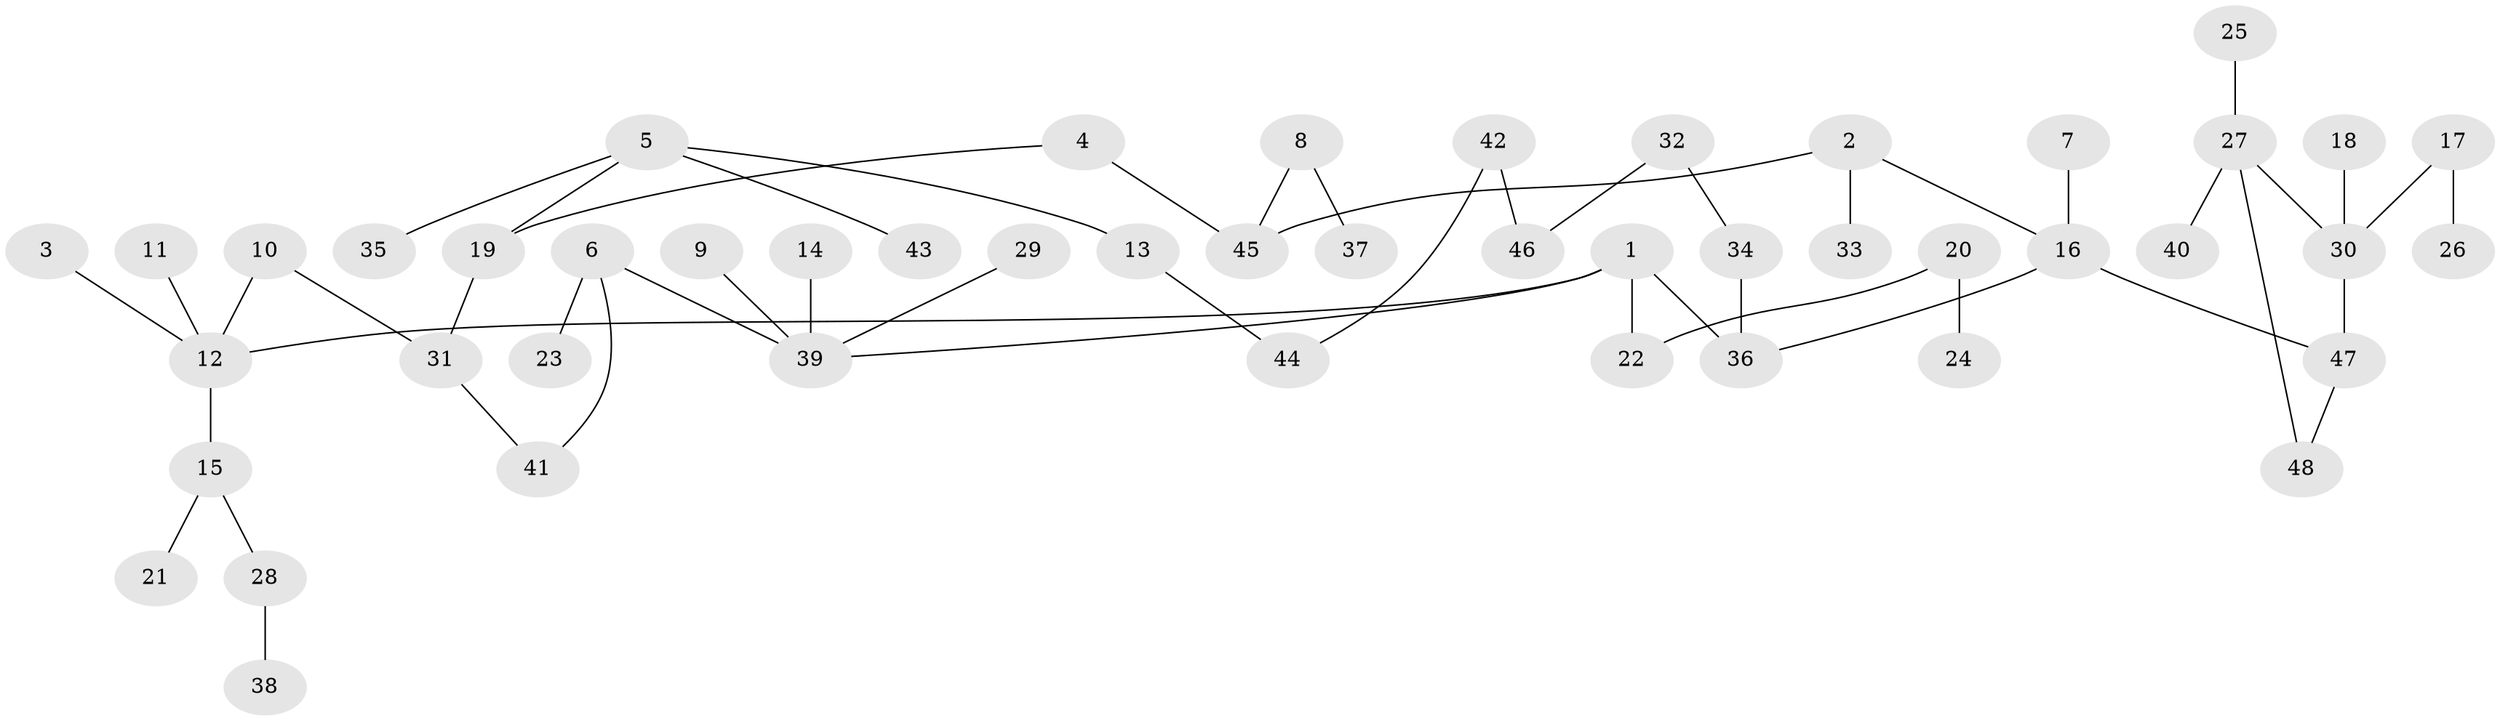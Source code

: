 // original degree distribution, {4: 0.06315789473684211, 5: 0.05263157894736842, 3: 0.14736842105263157, 6: 0.021052631578947368, 1: 0.4105263157894737, 2: 0.30526315789473685}
// Generated by graph-tools (version 1.1) at 2025/00/03/09/25 03:00:57]
// undirected, 48 vertices, 51 edges
graph export_dot {
graph [start="1"]
  node [color=gray90,style=filled];
  1;
  2;
  3;
  4;
  5;
  6;
  7;
  8;
  9;
  10;
  11;
  12;
  13;
  14;
  15;
  16;
  17;
  18;
  19;
  20;
  21;
  22;
  23;
  24;
  25;
  26;
  27;
  28;
  29;
  30;
  31;
  32;
  33;
  34;
  35;
  36;
  37;
  38;
  39;
  40;
  41;
  42;
  43;
  44;
  45;
  46;
  47;
  48;
  1 -- 12 [weight=1.0];
  1 -- 22 [weight=1.0];
  1 -- 36 [weight=1.0];
  1 -- 39 [weight=1.0];
  2 -- 16 [weight=1.0];
  2 -- 33 [weight=1.0];
  2 -- 45 [weight=1.0];
  3 -- 12 [weight=1.0];
  4 -- 19 [weight=1.0];
  4 -- 45 [weight=1.0];
  5 -- 13 [weight=1.0];
  5 -- 19 [weight=1.0];
  5 -- 35 [weight=1.0];
  5 -- 43 [weight=1.0];
  6 -- 23 [weight=1.0];
  6 -- 39 [weight=1.0];
  6 -- 41 [weight=1.0];
  7 -- 16 [weight=1.0];
  8 -- 37 [weight=1.0];
  8 -- 45 [weight=1.0];
  9 -- 39 [weight=2.0];
  10 -- 12 [weight=1.0];
  10 -- 31 [weight=1.0];
  11 -- 12 [weight=1.0];
  12 -- 15 [weight=1.0];
  13 -- 44 [weight=1.0];
  14 -- 39 [weight=2.0];
  15 -- 21 [weight=1.0];
  15 -- 28 [weight=1.0];
  16 -- 36 [weight=1.0];
  16 -- 47 [weight=1.0];
  17 -- 26 [weight=1.0];
  17 -- 30 [weight=1.0];
  18 -- 30 [weight=1.0];
  19 -- 31 [weight=1.0];
  20 -- 22 [weight=1.0];
  20 -- 24 [weight=1.0];
  25 -- 27 [weight=1.0];
  27 -- 30 [weight=1.0];
  27 -- 40 [weight=1.0];
  27 -- 48 [weight=1.0];
  28 -- 38 [weight=1.0];
  29 -- 39 [weight=1.0];
  30 -- 47 [weight=1.0];
  31 -- 41 [weight=1.0];
  32 -- 34 [weight=1.0];
  32 -- 46 [weight=1.0];
  34 -- 36 [weight=1.0];
  42 -- 44 [weight=1.0];
  42 -- 46 [weight=1.0];
  47 -- 48 [weight=1.0];
}
